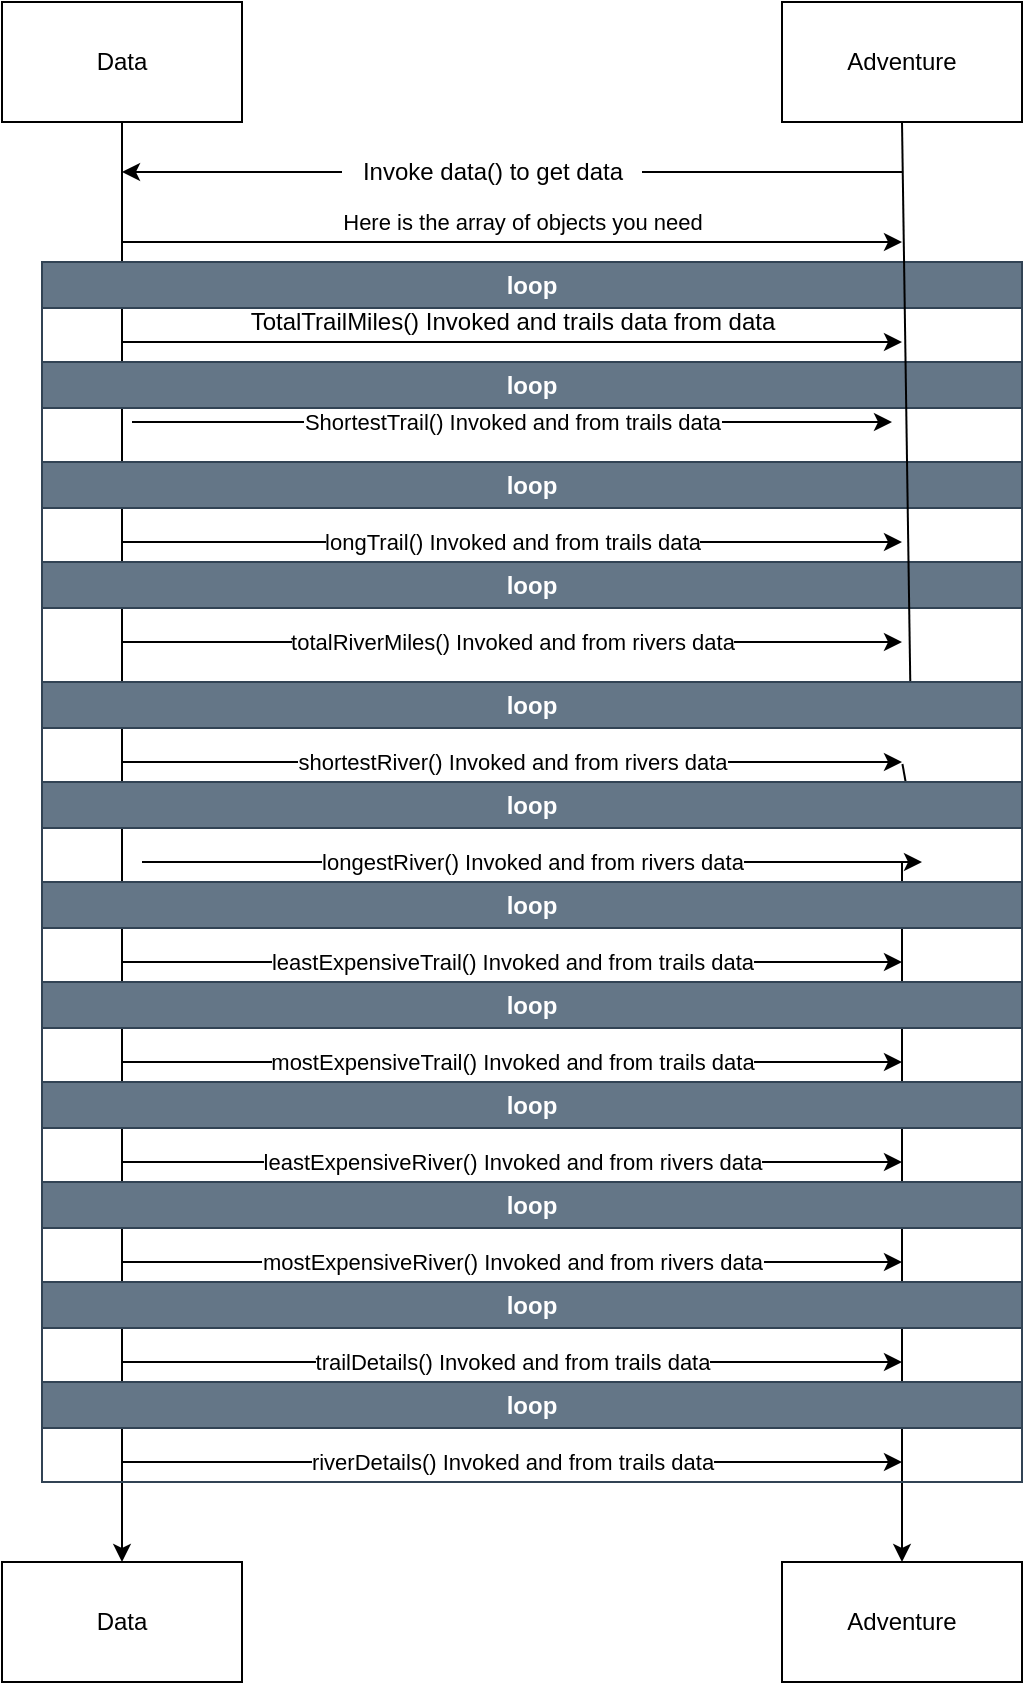 <mxfile>
    <diagram id="wK-WrFjIgI0H36EYjOrE" name="Page-1">
        <mxGraphModel dx="784" dy="825" grid="1" gridSize="10" guides="1" tooltips="1" connect="1" arrows="1" fold="1" page="1" pageScale="1" pageWidth="850" pageHeight="1100" background="none" math="0" shadow="0">
            <root>
                <mxCell id="0"/>
                <mxCell id="1" parent="0"/>
                <mxCell id="4" style="edgeStyle=none;html=1;exitX=0.5;exitY=1;exitDx=0;exitDy=0;" parent="1" source="2" target="3" edge="1">
                    <mxGeometry relative="1" as="geometry">
                        <Array as="points">
                            <mxPoint x="60" y="130"/>
                            <mxPoint x="60" y="160"/>
                        </Array>
                    </mxGeometry>
                </mxCell>
                <mxCell id="2" value="Data" style="whiteSpace=wrap;html=1;" parent="1" vertex="1">
                    <mxGeometry y="20" width="120" height="60" as="geometry"/>
                </mxCell>
                <mxCell id="3" value="Data" style="whiteSpace=wrap;html=1;" parent="1" vertex="1">
                    <mxGeometry y="800" width="120" height="60" as="geometry"/>
                </mxCell>
                <mxCell id="7" style="edgeStyle=none;html=1;entryX=0.5;entryY=0;entryDx=0;entryDy=0;startArrow=none;" parent="1" target="6" edge="1">
                    <mxGeometry relative="1" as="geometry">
                        <mxPoint x="450" y="450" as="sourcePoint"/>
                        <mxPoint x="450" y="560" as="targetPoint"/>
                    </mxGeometry>
                </mxCell>
                <mxCell id="5" value="Adventure" style="whiteSpace=wrap;html=1;" parent="1" vertex="1">
                    <mxGeometry x="390" y="20" width="120" height="60" as="geometry"/>
                </mxCell>
                <mxCell id="6" value="Adventure" style="whiteSpace=wrap;html=1;" parent="1" vertex="1">
                    <mxGeometry x="390" y="800" width="120" height="60" as="geometry"/>
                </mxCell>
                <mxCell id="10" value="" style="endArrow=classic;html=1;startArrow=none;" parent="1" source="12" edge="1">
                    <mxGeometry relative="1" as="geometry">
                        <mxPoint x="240" y="130" as="sourcePoint"/>
                        <mxPoint x="60" y="105" as="targetPoint"/>
                    </mxGeometry>
                </mxCell>
                <mxCell id="13" value="" style="endArrow=none;html=1;" parent="1" target="12" edge="1">
                    <mxGeometry relative="1" as="geometry">
                        <mxPoint x="450" y="105" as="sourcePoint"/>
                        <mxPoint x="60" y="130" as="targetPoint"/>
                    </mxGeometry>
                </mxCell>
                <mxCell id="12" value="Invoke data() to get data" style="text;html=1;align=center;verticalAlign=middle;resizable=0;points=[];autosize=1;strokeColor=none;fillColor=none;" parent="1" vertex="1">
                    <mxGeometry x="170" y="90" width="150" height="30" as="geometry"/>
                </mxCell>
                <mxCell id="15" value="" style="endArrow=classic;html=1;" parent="1" edge="1">
                    <mxGeometry relative="1" as="geometry">
                        <mxPoint x="60" y="140" as="sourcePoint"/>
                        <mxPoint x="450" y="140" as="targetPoint"/>
                        <Array as="points">
                            <mxPoint x="130" y="140"/>
                        </Array>
                    </mxGeometry>
                </mxCell>
                <mxCell id="17" value="Here is the array of objects you need" style="edgeLabel;html=1;align=center;verticalAlign=middle;resizable=0;points=[];" parent="15" vertex="1" connectable="0">
                    <mxGeometry x="-0.011" y="-4" relative="1" as="geometry">
                        <mxPoint x="7" y="-14" as="offset"/>
                    </mxGeometry>
                </mxCell>
                <mxCell id="18" value="loop" style="swimlane;whiteSpace=wrap;html=1;fillColor=#647687;strokeColor=#314354;fontColor=#ffffff;" vertex="1" parent="1">
                    <mxGeometry x="20" y="150" width="490" height="60" as="geometry"/>
                </mxCell>
                <mxCell id="29" value="TotalTrailMiles() Invoked and trails data from data" style="text;html=1;align=center;verticalAlign=middle;resizable=0;points=[];autosize=1;strokeColor=none;fillColor=none;" vertex="1" parent="18">
                    <mxGeometry x="90" y="15" width="290" height="30" as="geometry"/>
                </mxCell>
                <mxCell id="30" value="" style="endArrow=classic;html=1;" edge="1" parent="18">
                    <mxGeometry width="50" height="50" relative="1" as="geometry">
                        <mxPoint x="40" y="40" as="sourcePoint"/>
                        <mxPoint x="430" y="40" as="targetPoint"/>
                        <Array as="points">
                            <mxPoint x="250" y="40"/>
                        </Array>
                    </mxGeometry>
                </mxCell>
                <mxCell id="20" value="loop" style="swimlane;whiteSpace=wrap;html=1;fillColor=#647687;strokeColor=#314354;fontColor=#ffffff;" vertex="1" parent="1">
                    <mxGeometry x="20" y="200" width="490" height="160" as="geometry"/>
                </mxCell>
                <mxCell id="31" value="loop" style="swimlane;whiteSpace=wrap;html=1;fillColor=#647687;strokeColor=#314354;fontColor=#ffffff;" vertex="1" parent="20">
                    <mxGeometry y="50" width="490" height="110" as="geometry"/>
                </mxCell>
                <mxCell id="39" value="" style="endArrow=classic;html=1;" edge="1" parent="31">
                    <mxGeometry relative="1" as="geometry">
                        <mxPoint x="40" y="40" as="sourcePoint"/>
                        <mxPoint x="430" y="40" as="targetPoint"/>
                    </mxGeometry>
                </mxCell>
                <mxCell id="40" value="longTrail() Invoked and from trails data" style="edgeLabel;resizable=0;html=1;align=center;verticalAlign=middle;" connectable="0" vertex="1" parent="39">
                    <mxGeometry relative="1" as="geometry"/>
                </mxCell>
                <mxCell id="23" value="loop" style="swimlane;whiteSpace=wrap;html=1;fillColor=#647687;strokeColor=#314354;fontColor=#ffffff;" vertex="1" parent="31">
                    <mxGeometry y="50" width="490" height="60" as="geometry"/>
                </mxCell>
                <mxCell id="42" value="" style="endArrow=classic;html=1;" edge="1" parent="23">
                    <mxGeometry relative="1" as="geometry">
                        <mxPoint x="40" y="40" as="sourcePoint"/>
                        <mxPoint x="430" y="40" as="targetPoint"/>
                    </mxGeometry>
                </mxCell>
                <mxCell id="43" value="totalRiverMiles() Invoked and from rivers data" style="edgeLabel;resizable=0;html=1;align=center;verticalAlign=middle;" connectable="0" vertex="1" parent="42">
                    <mxGeometry relative="1" as="geometry"/>
                </mxCell>
                <mxCell id="35" value="" style="endArrow=classic;html=1;" edge="1" parent="20">
                    <mxGeometry relative="1" as="geometry">
                        <mxPoint x="45" y="30" as="sourcePoint"/>
                        <mxPoint x="425" y="30" as="targetPoint"/>
                        <Array as="points">
                            <mxPoint x="235" y="30"/>
                        </Array>
                    </mxGeometry>
                </mxCell>
                <mxCell id="36" value="ShortestTrail() Invoked and from trails data" style="edgeLabel;resizable=0;html=1;align=center;verticalAlign=middle;" connectable="0" vertex="1" parent="35">
                    <mxGeometry relative="1" as="geometry"/>
                </mxCell>
                <mxCell id="32" value="loop" style="swimlane;whiteSpace=wrap;html=1;fillColor=#647687;strokeColor=#314354;fontColor=#ffffff;" vertex="1" parent="1">
                    <mxGeometry x="20" y="460" width="490" height="50" as="geometry"/>
                </mxCell>
                <mxCell id="53" value="" style="endArrow=classic;html=1;" edge="1" parent="32">
                    <mxGeometry relative="1" as="geometry">
                        <mxPoint x="40" y="40" as="sourcePoint"/>
                        <mxPoint x="430" y="40" as="targetPoint"/>
                    </mxGeometry>
                </mxCell>
                <mxCell id="54" value="leastExpensiveTrail() Invoked and from trails data" style="edgeLabel;resizable=0;html=1;align=center;verticalAlign=middle;" connectable="0" vertex="1" parent="53">
                    <mxGeometry relative="1" as="geometry"/>
                </mxCell>
                <mxCell id="47" value="" style="edgeStyle=none;html=1;exitX=0.5;exitY=1;exitDx=0;exitDy=0;entryX=0.886;entryY=0;entryDx=0;entryDy=0;endArrow=none;entryPerimeter=0;" edge="1" parent="1" source="5" target="34">
                    <mxGeometry relative="1" as="geometry">
                        <mxPoint x="450" y="80" as="sourcePoint"/>
                        <mxPoint x="450" y="630" as="targetPoint"/>
                    </mxGeometry>
                </mxCell>
                <mxCell id="34" value="loop" style="swimlane;whiteSpace=wrap;html=1;fillColor=#647687;strokeColor=#314354;fontColor=#ffffff;" vertex="1" parent="1">
                    <mxGeometry x="20" y="360" width="490" height="50" as="geometry"/>
                </mxCell>
                <mxCell id="45" value="" style="endArrow=classic;html=1;" edge="1" parent="34">
                    <mxGeometry relative="1" as="geometry">
                        <mxPoint x="40" y="40" as="sourcePoint"/>
                        <mxPoint x="430" y="40" as="targetPoint"/>
                    </mxGeometry>
                </mxCell>
                <mxCell id="46" value="shortestRiver() Invoked and from rivers data" style="edgeLabel;resizable=0;html=1;align=center;verticalAlign=middle;" connectable="0" vertex="1" parent="45">
                    <mxGeometry relative="1" as="geometry"/>
                </mxCell>
                <mxCell id="48" value="" style="edgeStyle=none;html=1;exitX=0.878;exitY=-0.18;exitDx=0;exitDy=0;entryX=0.882;entryY=0.04;entryDx=0;entryDy=0;startArrow=none;endArrow=none;entryPerimeter=0;exitPerimeter=0;" edge="1" parent="1" source="33" target="33">
                    <mxGeometry relative="1" as="geometry">
                        <mxPoint x="260" y="400" as="sourcePoint"/>
                        <mxPoint x="450" y="630" as="targetPoint"/>
                    </mxGeometry>
                </mxCell>
                <mxCell id="33" value="loop" style="swimlane;whiteSpace=wrap;html=1;fillColor=#647687;strokeColor=#314354;fontColor=#ffffff;" vertex="1" parent="1">
                    <mxGeometry x="20" y="410" width="490" height="50" as="geometry"/>
                </mxCell>
                <mxCell id="49" value="" style="endArrow=classic;html=1;" edge="1" parent="33">
                    <mxGeometry relative="1" as="geometry">
                        <mxPoint x="50" y="40" as="sourcePoint"/>
                        <mxPoint x="440" y="40" as="targetPoint"/>
                        <Array as="points">
                            <mxPoint x="260" y="40"/>
                        </Array>
                    </mxGeometry>
                </mxCell>
                <mxCell id="50" value="longestRiver() Invoked and from rivers data" style="edgeLabel;resizable=0;html=1;align=center;verticalAlign=middle;" connectable="0" vertex="1" parent="49">
                    <mxGeometry relative="1" as="geometry"/>
                </mxCell>
                <mxCell id="55" value="loop" style="swimlane;whiteSpace=wrap;html=1;fillColor=#647687;strokeColor=#314354;fontColor=#ffffff;" vertex="1" parent="1">
                    <mxGeometry x="20" y="510" width="490" height="50" as="geometry"/>
                </mxCell>
                <mxCell id="56" value="" style="endArrow=classic;html=1;" edge="1" parent="55">
                    <mxGeometry relative="1" as="geometry">
                        <mxPoint x="40" y="40" as="sourcePoint"/>
                        <mxPoint x="430" y="40" as="targetPoint"/>
                    </mxGeometry>
                </mxCell>
                <mxCell id="57" value="mostExpensiveTrail() Invoked and from trails data" style="edgeLabel;resizable=0;html=1;align=center;verticalAlign=middle;" connectable="0" vertex="1" parent="56">
                    <mxGeometry relative="1" as="geometry"/>
                </mxCell>
                <mxCell id="58" value="loop" style="swimlane;whiteSpace=wrap;html=1;fillColor=#647687;strokeColor=#314354;fontColor=#ffffff;" vertex="1" parent="1">
                    <mxGeometry x="20" y="560" width="490" height="50" as="geometry"/>
                </mxCell>
                <mxCell id="59" value="" style="endArrow=classic;html=1;" edge="1" parent="58">
                    <mxGeometry relative="1" as="geometry">
                        <mxPoint x="40" y="40" as="sourcePoint"/>
                        <mxPoint x="430" y="40" as="targetPoint"/>
                    </mxGeometry>
                </mxCell>
                <mxCell id="60" value="leastExpensiveRiver() Invoked and from rivers data" style="edgeLabel;resizable=0;html=1;align=center;verticalAlign=middle;" connectable="0" vertex="1" parent="59">
                    <mxGeometry relative="1" as="geometry"/>
                </mxCell>
                <mxCell id="61" value="loop" style="swimlane;whiteSpace=wrap;html=1;fillColor=#647687;strokeColor=#314354;fontColor=#ffffff;" vertex="1" parent="1">
                    <mxGeometry x="20" y="610" width="490" height="50" as="geometry"/>
                </mxCell>
                <mxCell id="62" value="" style="endArrow=classic;html=1;" edge="1" parent="61">
                    <mxGeometry relative="1" as="geometry">
                        <mxPoint x="40" y="40" as="sourcePoint"/>
                        <mxPoint x="430" y="40" as="targetPoint"/>
                    </mxGeometry>
                </mxCell>
                <mxCell id="63" value="mostExpensiveRiver() Invoked and from rivers data" style="edgeLabel;resizable=0;html=1;align=center;verticalAlign=middle;" connectable="0" vertex="1" parent="62">
                    <mxGeometry relative="1" as="geometry"/>
                </mxCell>
                <mxCell id="64" value="loop" style="swimlane;whiteSpace=wrap;html=1;fillColor=#647687;strokeColor=#314354;fontColor=#ffffff;" vertex="1" parent="1">
                    <mxGeometry x="20" y="660" width="490" height="50" as="geometry"/>
                </mxCell>
                <mxCell id="65" value="" style="endArrow=classic;html=1;" edge="1" parent="64">
                    <mxGeometry relative="1" as="geometry">
                        <mxPoint x="40" y="40" as="sourcePoint"/>
                        <mxPoint x="430" y="40" as="targetPoint"/>
                    </mxGeometry>
                </mxCell>
                <mxCell id="66" value="trailDetails() Invoked and from trails data" style="edgeLabel;resizable=0;html=1;align=center;verticalAlign=middle;" connectable="0" vertex="1" parent="65">
                    <mxGeometry relative="1" as="geometry"/>
                </mxCell>
                <mxCell id="67" value="loop" style="swimlane;whiteSpace=wrap;html=1;fillColor=#647687;strokeColor=#314354;fontColor=#ffffff;" vertex="1" parent="1">
                    <mxGeometry x="20" y="710" width="490" height="50" as="geometry"/>
                </mxCell>
                <mxCell id="68" value="" style="endArrow=classic;html=1;" edge="1" parent="67">
                    <mxGeometry relative="1" as="geometry">
                        <mxPoint x="40" y="40" as="sourcePoint"/>
                        <mxPoint x="430" y="40" as="targetPoint"/>
                    </mxGeometry>
                </mxCell>
                <mxCell id="69" value="riverDetails() Invoked and from trails data" style="edgeLabel;resizable=0;html=1;align=center;verticalAlign=middle;" connectable="0" vertex="1" parent="68">
                    <mxGeometry relative="1" as="geometry"/>
                </mxCell>
            </root>
        </mxGraphModel>
    </diagram>
</mxfile>